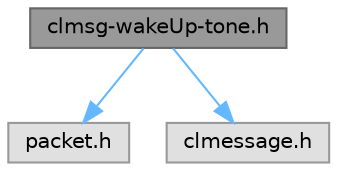 digraph "clmsg-wakeUp-tone.h"
{
 // LATEX_PDF_SIZE
  bgcolor="transparent";
  edge [fontname=Helvetica,fontsize=10,labelfontname=Helvetica,labelfontsize=10];
  node [fontname=Helvetica,fontsize=10,shape=box,height=0.2,width=0.4];
  Node1 [id="Node000001",label="clmsg-wakeUp-tone.h",height=0.2,width=0.4,color="gray40", fillcolor="grey60", style="filled", fontcolor="black",tooltip="Provides the implementation of the CrossLayerMessage that represent the WakeUP tone for data PHY laye..."];
  Node1 -> Node2 [id="edge1_Node000001_Node000002",color="steelblue1",style="solid",tooltip=" "];
  Node2 [id="Node000002",label="packet.h",height=0.2,width=0.4,color="grey60", fillcolor="#E0E0E0", style="filled",tooltip=" "];
  Node1 -> Node3 [id="edge2_Node000001_Node000003",color="steelblue1",style="solid",tooltip=" "];
  Node3 [id="Node000003",label="clmessage.h",height=0.2,width=0.4,color="grey60", fillcolor="#E0E0E0", style="filled",tooltip=" "];
}
